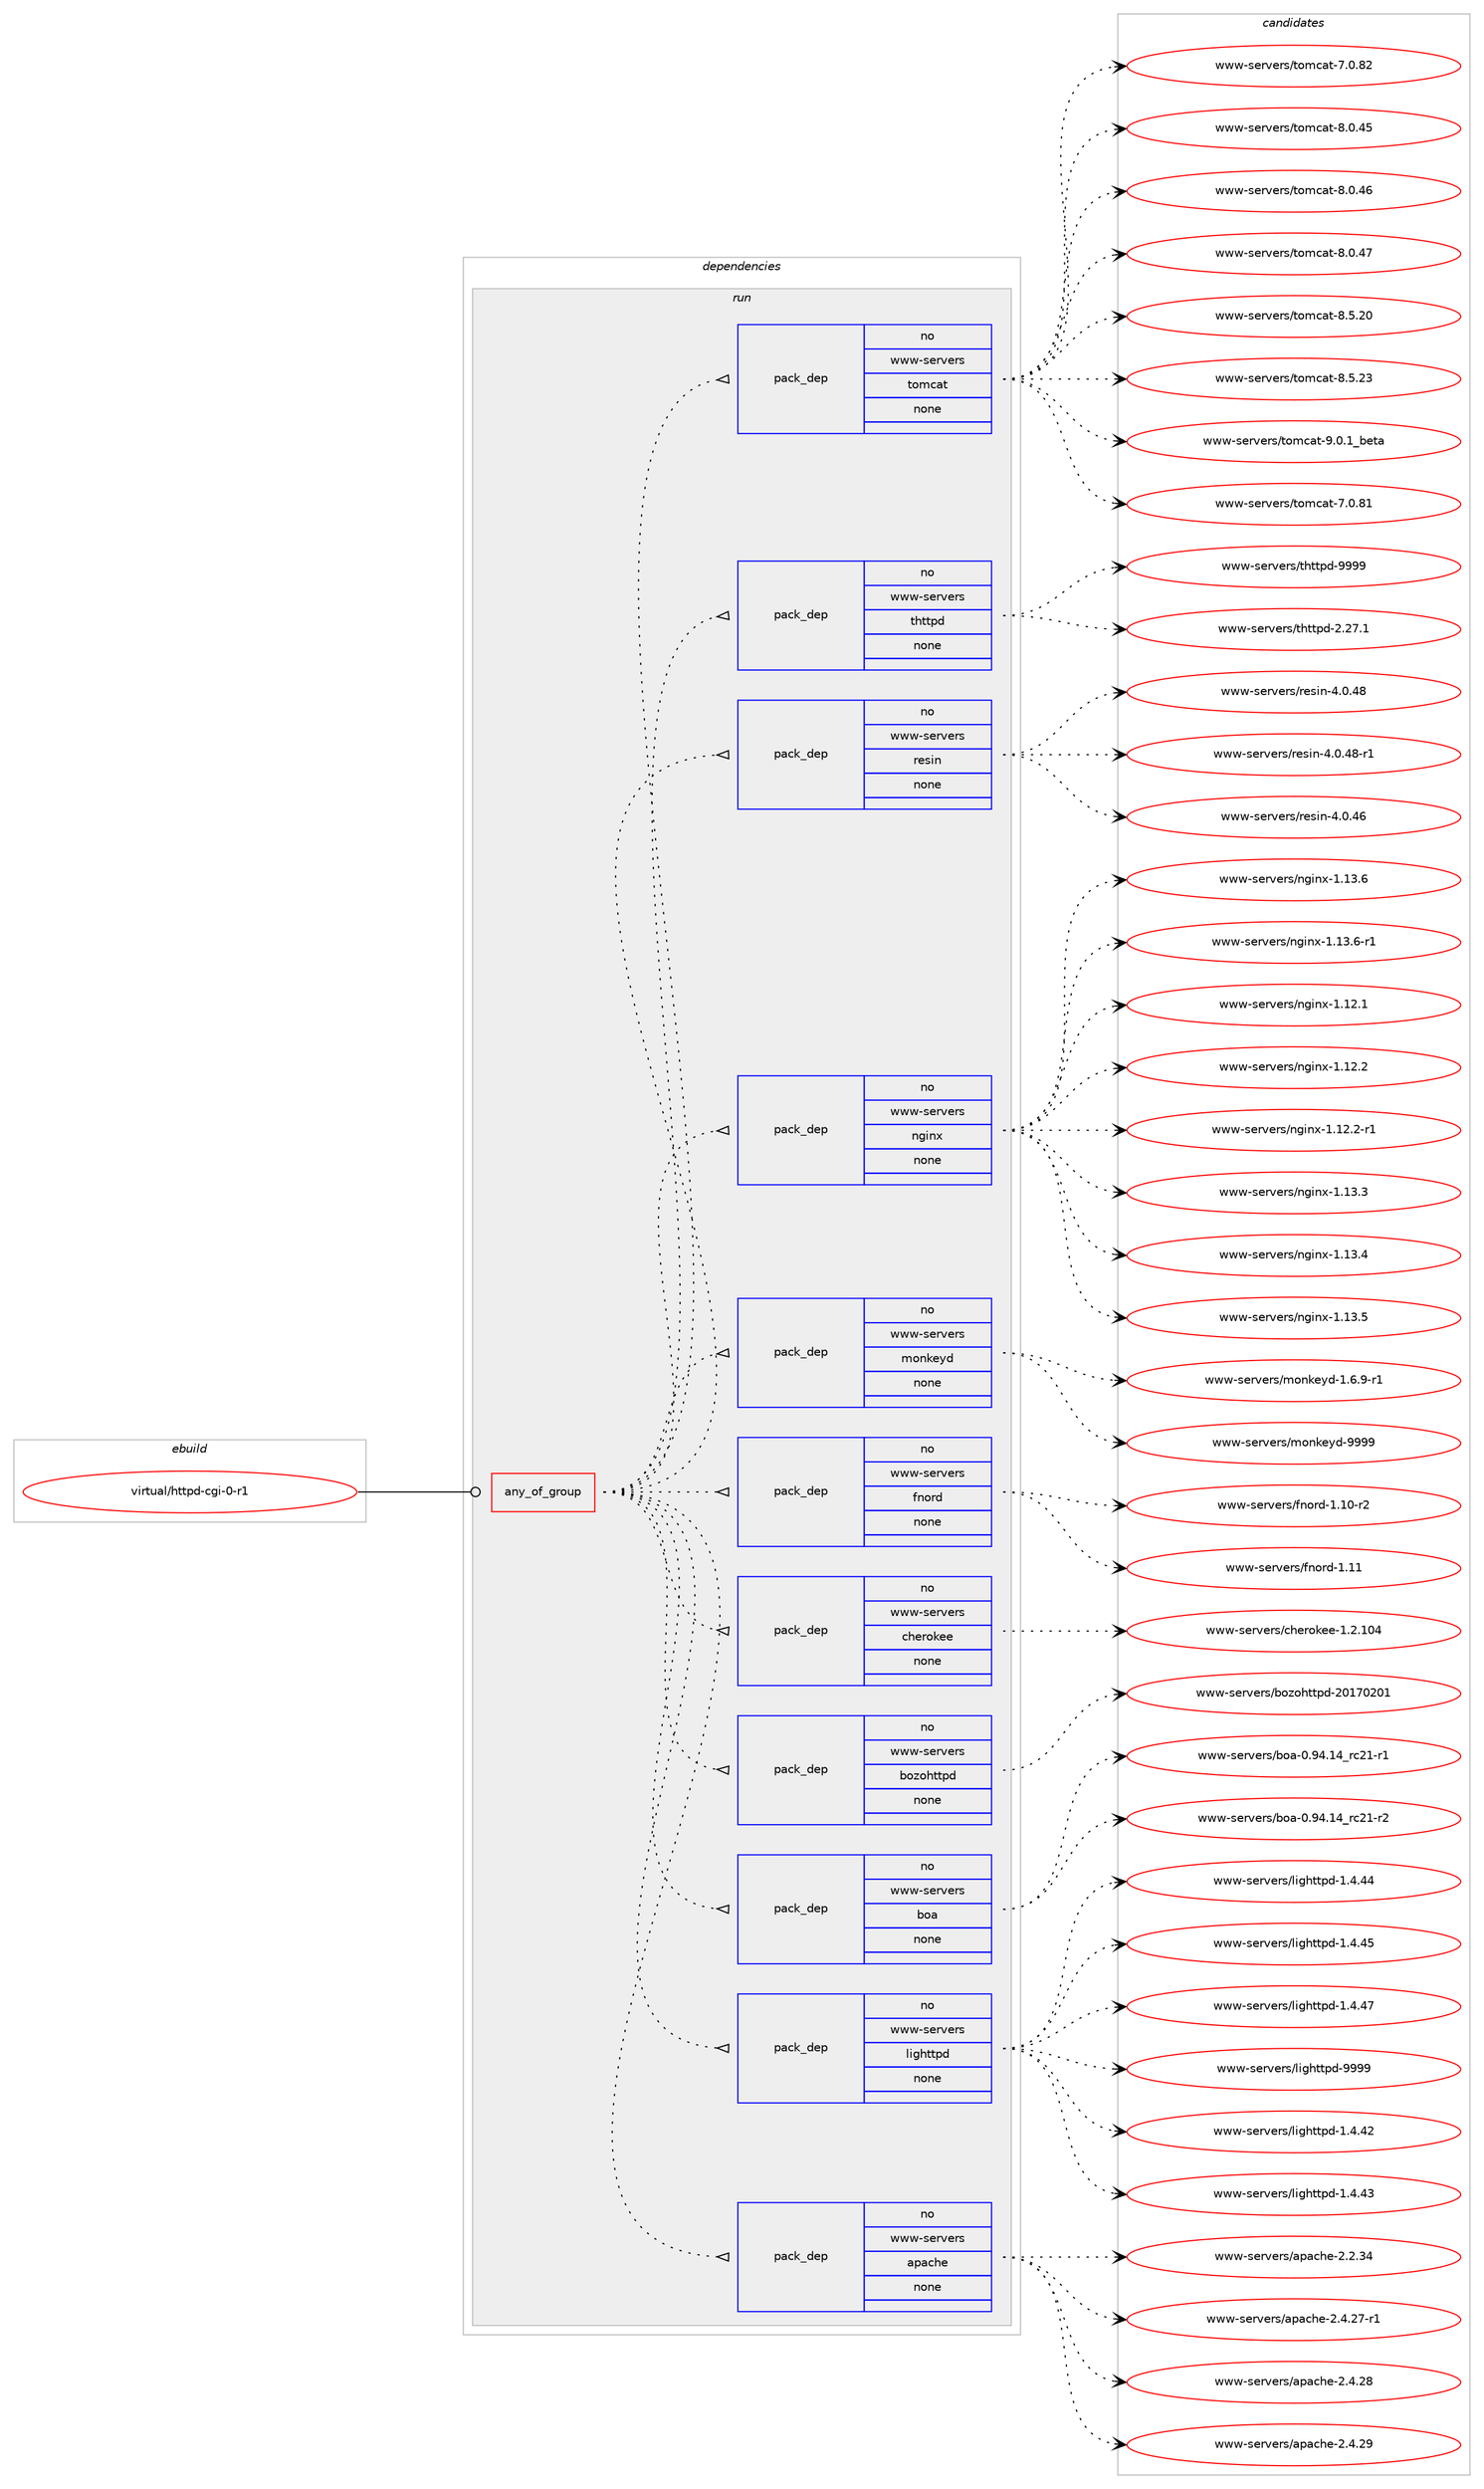 digraph prolog {

# *************
# Graph options
# *************

newrank=true;
concentrate=true;
compound=true;
graph [rankdir=LR,fontname=Helvetica,fontsize=10,ranksep=1.5];#, ranksep=2.5, nodesep=0.2];
edge  [arrowhead=vee];
node  [fontname=Helvetica,fontsize=10];

# **********
# The ebuild
# **********

subgraph cluster_leftcol {
color=gray;
rank=same;
label=<<i>ebuild</i>>;
id [label="virtual/httpd-cgi-0-r1", color=red, width=4, href="../virtual/httpd-cgi-0-r1.svg"];
}

# ****************
# The dependencies
# ****************

subgraph cluster_midcol {
color=gray;
label=<<i>dependencies</i>>;
subgraph cluster_compile {
fillcolor="#eeeeee";
style=filled;
label=<<i>compile</i>>;
}
subgraph cluster_compileandrun {
fillcolor="#eeeeee";
style=filled;
label=<<i>compile and run</i>>;
}
subgraph cluster_run {
fillcolor="#eeeeee";
style=filled;
label=<<i>run</i>>;
subgraph any8545 {
dependency497421 [label=<<TABLE BORDER="0" CELLBORDER="1" CELLSPACING="0" CELLPADDING="4"><TR><TD CELLPADDING="10">any_of_group</TD></TR></TABLE>>, shape=none, color=red];subgraph pack369704 {
dependency497422 [label=<<TABLE BORDER="0" CELLBORDER="1" CELLSPACING="0" CELLPADDING="4" WIDTH="220"><TR><TD ROWSPAN="6" CELLPADDING="30">pack_dep</TD></TR><TR><TD WIDTH="110">no</TD></TR><TR><TD>www-servers</TD></TR><TR><TD>apache</TD></TR><TR><TD>none</TD></TR><TR><TD></TD></TR></TABLE>>, shape=none, color=blue];
}
dependency497421:e -> dependency497422:w [weight=20,style="dotted",arrowhead="oinv"];
subgraph pack369705 {
dependency497423 [label=<<TABLE BORDER="0" CELLBORDER="1" CELLSPACING="0" CELLPADDING="4" WIDTH="220"><TR><TD ROWSPAN="6" CELLPADDING="30">pack_dep</TD></TR><TR><TD WIDTH="110">no</TD></TR><TR><TD>www-servers</TD></TR><TR><TD>lighttpd</TD></TR><TR><TD>none</TD></TR><TR><TD></TD></TR></TABLE>>, shape=none, color=blue];
}
dependency497421:e -> dependency497423:w [weight=20,style="dotted",arrowhead="oinv"];
subgraph pack369706 {
dependency497424 [label=<<TABLE BORDER="0" CELLBORDER="1" CELLSPACING="0" CELLPADDING="4" WIDTH="220"><TR><TD ROWSPAN="6" CELLPADDING="30">pack_dep</TD></TR><TR><TD WIDTH="110">no</TD></TR><TR><TD>www-servers</TD></TR><TR><TD>boa</TD></TR><TR><TD>none</TD></TR><TR><TD></TD></TR></TABLE>>, shape=none, color=blue];
}
dependency497421:e -> dependency497424:w [weight=20,style="dotted",arrowhead="oinv"];
subgraph pack369707 {
dependency497425 [label=<<TABLE BORDER="0" CELLBORDER="1" CELLSPACING="0" CELLPADDING="4" WIDTH="220"><TR><TD ROWSPAN="6" CELLPADDING="30">pack_dep</TD></TR><TR><TD WIDTH="110">no</TD></TR><TR><TD>www-servers</TD></TR><TR><TD>bozohttpd</TD></TR><TR><TD>none</TD></TR><TR><TD></TD></TR></TABLE>>, shape=none, color=blue];
}
dependency497421:e -> dependency497425:w [weight=20,style="dotted",arrowhead="oinv"];
subgraph pack369708 {
dependency497426 [label=<<TABLE BORDER="0" CELLBORDER="1" CELLSPACING="0" CELLPADDING="4" WIDTH="220"><TR><TD ROWSPAN="6" CELLPADDING="30">pack_dep</TD></TR><TR><TD WIDTH="110">no</TD></TR><TR><TD>www-servers</TD></TR><TR><TD>cherokee</TD></TR><TR><TD>none</TD></TR><TR><TD></TD></TR></TABLE>>, shape=none, color=blue];
}
dependency497421:e -> dependency497426:w [weight=20,style="dotted",arrowhead="oinv"];
subgraph pack369709 {
dependency497427 [label=<<TABLE BORDER="0" CELLBORDER="1" CELLSPACING="0" CELLPADDING="4" WIDTH="220"><TR><TD ROWSPAN="6" CELLPADDING="30">pack_dep</TD></TR><TR><TD WIDTH="110">no</TD></TR><TR><TD>www-servers</TD></TR><TR><TD>fnord</TD></TR><TR><TD>none</TD></TR><TR><TD></TD></TR></TABLE>>, shape=none, color=blue];
}
dependency497421:e -> dependency497427:w [weight=20,style="dotted",arrowhead="oinv"];
subgraph pack369710 {
dependency497428 [label=<<TABLE BORDER="0" CELLBORDER="1" CELLSPACING="0" CELLPADDING="4" WIDTH="220"><TR><TD ROWSPAN="6" CELLPADDING="30">pack_dep</TD></TR><TR><TD WIDTH="110">no</TD></TR><TR><TD>www-servers</TD></TR><TR><TD>monkeyd</TD></TR><TR><TD>none</TD></TR><TR><TD></TD></TR></TABLE>>, shape=none, color=blue];
}
dependency497421:e -> dependency497428:w [weight=20,style="dotted",arrowhead="oinv"];
subgraph pack369711 {
dependency497429 [label=<<TABLE BORDER="0" CELLBORDER="1" CELLSPACING="0" CELLPADDING="4" WIDTH="220"><TR><TD ROWSPAN="6" CELLPADDING="30">pack_dep</TD></TR><TR><TD WIDTH="110">no</TD></TR><TR><TD>www-servers</TD></TR><TR><TD>nginx</TD></TR><TR><TD>none</TD></TR><TR><TD></TD></TR></TABLE>>, shape=none, color=blue];
}
dependency497421:e -> dependency497429:w [weight=20,style="dotted",arrowhead="oinv"];
subgraph pack369712 {
dependency497430 [label=<<TABLE BORDER="0" CELLBORDER="1" CELLSPACING="0" CELLPADDING="4" WIDTH="220"><TR><TD ROWSPAN="6" CELLPADDING="30">pack_dep</TD></TR><TR><TD WIDTH="110">no</TD></TR><TR><TD>www-servers</TD></TR><TR><TD>resin</TD></TR><TR><TD>none</TD></TR><TR><TD></TD></TR></TABLE>>, shape=none, color=blue];
}
dependency497421:e -> dependency497430:w [weight=20,style="dotted",arrowhead="oinv"];
subgraph pack369713 {
dependency497431 [label=<<TABLE BORDER="0" CELLBORDER="1" CELLSPACING="0" CELLPADDING="4" WIDTH="220"><TR><TD ROWSPAN="6" CELLPADDING="30">pack_dep</TD></TR><TR><TD WIDTH="110">no</TD></TR><TR><TD>www-servers</TD></TR><TR><TD>thttpd</TD></TR><TR><TD>none</TD></TR><TR><TD></TD></TR></TABLE>>, shape=none, color=blue];
}
dependency497421:e -> dependency497431:w [weight=20,style="dotted",arrowhead="oinv"];
subgraph pack369714 {
dependency497432 [label=<<TABLE BORDER="0" CELLBORDER="1" CELLSPACING="0" CELLPADDING="4" WIDTH="220"><TR><TD ROWSPAN="6" CELLPADDING="30">pack_dep</TD></TR><TR><TD WIDTH="110">no</TD></TR><TR><TD>www-servers</TD></TR><TR><TD>tomcat</TD></TR><TR><TD>none</TD></TR><TR><TD></TD></TR></TABLE>>, shape=none, color=blue];
}
dependency497421:e -> dependency497432:w [weight=20,style="dotted",arrowhead="oinv"];
}
id:e -> dependency497421:w [weight=20,style="solid",arrowhead="odot"];
}
}

# **************
# The candidates
# **************

subgraph cluster_choices {
rank=same;
color=gray;
label=<<i>candidates</i>>;

subgraph choice369704 {
color=black;
nodesep=1;
choice119119119451151011141181011141154797112979910410145504650465152 [label="www-servers/apache-2.2.34", color=red, width=4,href="../www-servers/apache-2.2.34.svg"];
choice1191191194511510111411810111411547971129799104101455046524650554511449 [label="www-servers/apache-2.4.27-r1", color=red, width=4,href="../www-servers/apache-2.4.27-r1.svg"];
choice119119119451151011141181011141154797112979910410145504652465056 [label="www-servers/apache-2.4.28", color=red, width=4,href="../www-servers/apache-2.4.28.svg"];
choice119119119451151011141181011141154797112979910410145504652465057 [label="www-servers/apache-2.4.29", color=red, width=4,href="../www-servers/apache-2.4.29.svg"];
dependency497422:e -> choice119119119451151011141181011141154797112979910410145504650465152:w [style=dotted,weight="100"];
dependency497422:e -> choice1191191194511510111411810111411547971129799104101455046524650554511449:w [style=dotted,weight="100"];
dependency497422:e -> choice119119119451151011141181011141154797112979910410145504652465056:w [style=dotted,weight="100"];
dependency497422:e -> choice119119119451151011141181011141154797112979910410145504652465057:w [style=dotted,weight="100"];
}
subgraph choice369705 {
color=black;
nodesep=1;
choice119119119451151011141181011141154710810510310411611611210045494652465250 [label="www-servers/lighttpd-1.4.42", color=red, width=4,href="../www-servers/lighttpd-1.4.42.svg"];
choice119119119451151011141181011141154710810510310411611611210045494652465251 [label="www-servers/lighttpd-1.4.43", color=red, width=4,href="../www-servers/lighttpd-1.4.43.svg"];
choice119119119451151011141181011141154710810510310411611611210045494652465252 [label="www-servers/lighttpd-1.4.44", color=red, width=4,href="../www-servers/lighttpd-1.4.44.svg"];
choice119119119451151011141181011141154710810510310411611611210045494652465253 [label="www-servers/lighttpd-1.4.45", color=red, width=4,href="../www-servers/lighttpd-1.4.45.svg"];
choice119119119451151011141181011141154710810510310411611611210045494652465255 [label="www-servers/lighttpd-1.4.47", color=red, width=4,href="../www-servers/lighttpd-1.4.47.svg"];
choice11911911945115101114118101114115471081051031041161161121004557575757 [label="www-servers/lighttpd-9999", color=red, width=4,href="../www-servers/lighttpd-9999.svg"];
dependency497423:e -> choice119119119451151011141181011141154710810510310411611611210045494652465250:w [style=dotted,weight="100"];
dependency497423:e -> choice119119119451151011141181011141154710810510310411611611210045494652465251:w [style=dotted,weight="100"];
dependency497423:e -> choice119119119451151011141181011141154710810510310411611611210045494652465252:w [style=dotted,weight="100"];
dependency497423:e -> choice119119119451151011141181011141154710810510310411611611210045494652465253:w [style=dotted,weight="100"];
dependency497423:e -> choice119119119451151011141181011141154710810510310411611611210045494652465255:w [style=dotted,weight="100"];
dependency497423:e -> choice11911911945115101114118101114115471081051031041161161121004557575757:w [style=dotted,weight="100"];
}
subgraph choice369706 {
color=black;
nodesep=1;
choice119119119451151011141181011141154798111974548465752464952951149950494511449 [label="www-servers/boa-0.94.14_rc21-r1", color=red, width=4,href="../www-servers/boa-0.94.14_rc21-r1.svg"];
choice119119119451151011141181011141154798111974548465752464952951149950494511450 [label="www-servers/boa-0.94.14_rc21-r2", color=red, width=4,href="../www-servers/boa-0.94.14_rc21-r2.svg"];
dependency497424:e -> choice119119119451151011141181011141154798111974548465752464952951149950494511449:w [style=dotted,weight="100"];
dependency497424:e -> choice119119119451151011141181011141154798111974548465752464952951149950494511450:w [style=dotted,weight="100"];
}
subgraph choice369707 {
color=black;
nodesep=1;
choice119119119451151011141181011141154798111122111104116116112100455048495548504849 [label="www-servers/bozohttpd-20170201", color=red, width=4,href="../www-servers/bozohttpd-20170201.svg"];
dependency497425:e -> choice119119119451151011141181011141154798111122111104116116112100455048495548504849:w [style=dotted,weight="100"];
}
subgraph choice369708 {
color=black;
nodesep=1;
choice1191191194511510111411810111411547991041011141111071011014549465046494852 [label="www-servers/cherokee-1.2.104", color=red, width=4,href="../www-servers/cherokee-1.2.104.svg"];
dependency497426:e -> choice1191191194511510111411810111411547991041011141111071011014549465046494852:w [style=dotted,weight="100"];
}
subgraph choice369709 {
color=black;
nodesep=1;
choice119119119451151011141181011141154710211011111410045494649484511450 [label="www-servers/fnord-1.10-r2", color=red, width=4,href="../www-servers/fnord-1.10-r2.svg"];
choice11911911945115101114118101114115471021101111141004549464949 [label="www-servers/fnord-1.11", color=red, width=4,href="../www-servers/fnord-1.11.svg"];
dependency497427:e -> choice119119119451151011141181011141154710211011111410045494649484511450:w [style=dotted,weight="100"];
dependency497427:e -> choice11911911945115101114118101114115471021101111141004549464949:w [style=dotted,weight="100"];
}
subgraph choice369710 {
color=black;
nodesep=1;
choice11911911945115101114118101114115471091111101071011211004549465446574511449 [label="www-servers/monkeyd-1.6.9-r1", color=red, width=4,href="../www-servers/monkeyd-1.6.9-r1.svg"];
choice11911911945115101114118101114115471091111101071011211004557575757 [label="www-servers/monkeyd-9999", color=red, width=4,href="../www-servers/monkeyd-9999.svg"];
dependency497428:e -> choice11911911945115101114118101114115471091111101071011211004549465446574511449:w [style=dotted,weight="100"];
dependency497428:e -> choice11911911945115101114118101114115471091111101071011211004557575757:w [style=dotted,weight="100"];
}
subgraph choice369711 {
color=black;
nodesep=1;
choice119119119451151011141181011141154711010310511012045494649504649 [label="www-servers/nginx-1.12.1", color=red, width=4,href="../www-servers/nginx-1.12.1.svg"];
choice119119119451151011141181011141154711010310511012045494649504650 [label="www-servers/nginx-1.12.2", color=red, width=4,href="../www-servers/nginx-1.12.2.svg"];
choice1191191194511510111411810111411547110103105110120454946495046504511449 [label="www-servers/nginx-1.12.2-r1", color=red, width=4,href="../www-servers/nginx-1.12.2-r1.svg"];
choice119119119451151011141181011141154711010310511012045494649514651 [label="www-servers/nginx-1.13.3", color=red, width=4,href="../www-servers/nginx-1.13.3.svg"];
choice119119119451151011141181011141154711010310511012045494649514652 [label="www-servers/nginx-1.13.4", color=red, width=4,href="../www-servers/nginx-1.13.4.svg"];
choice119119119451151011141181011141154711010310511012045494649514653 [label="www-servers/nginx-1.13.5", color=red, width=4,href="../www-servers/nginx-1.13.5.svg"];
choice119119119451151011141181011141154711010310511012045494649514654 [label="www-servers/nginx-1.13.6", color=red, width=4,href="../www-servers/nginx-1.13.6.svg"];
choice1191191194511510111411810111411547110103105110120454946495146544511449 [label="www-servers/nginx-1.13.6-r1", color=red, width=4,href="../www-servers/nginx-1.13.6-r1.svg"];
dependency497429:e -> choice119119119451151011141181011141154711010310511012045494649504649:w [style=dotted,weight="100"];
dependency497429:e -> choice119119119451151011141181011141154711010310511012045494649504650:w [style=dotted,weight="100"];
dependency497429:e -> choice1191191194511510111411810111411547110103105110120454946495046504511449:w [style=dotted,weight="100"];
dependency497429:e -> choice119119119451151011141181011141154711010310511012045494649514651:w [style=dotted,weight="100"];
dependency497429:e -> choice119119119451151011141181011141154711010310511012045494649514652:w [style=dotted,weight="100"];
dependency497429:e -> choice119119119451151011141181011141154711010310511012045494649514653:w [style=dotted,weight="100"];
dependency497429:e -> choice119119119451151011141181011141154711010310511012045494649514654:w [style=dotted,weight="100"];
dependency497429:e -> choice1191191194511510111411810111411547110103105110120454946495146544511449:w [style=dotted,weight="100"];
}
subgraph choice369712 {
color=black;
nodesep=1;
choice119119119451151011141181011141154711410111510511045524648465254 [label="www-servers/resin-4.0.46", color=red, width=4,href="../www-servers/resin-4.0.46.svg"];
choice119119119451151011141181011141154711410111510511045524648465256 [label="www-servers/resin-4.0.48", color=red, width=4,href="../www-servers/resin-4.0.48.svg"];
choice1191191194511510111411810111411547114101115105110455246484652564511449 [label="www-servers/resin-4.0.48-r1", color=red, width=4,href="../www-servers/resin-4.0.48-r1.svg"];
dependency497430:e -> choice119119119451151011141181011141154711410111510511045524648465254:w [style=dotted,weight="100"];
dependency497430:e -> choice119119119451151011141181011141154711410111510511045524648465256:w [style=dotted,weight="100"];
dependency497430:e -> choice1191191194511510111411810111411547114101115105110455246484652564511449:w [style=dotted,weight="100"];
}
subgraph choice369713 {
color=black;
nodesep=1;
choice119119119451151011141181011141154711610411611611210045504650554649 [label="www-servers/thttpd-2.27.1", color=red, width=4,href="../www-servers/thttpd-2.27.1.svg"];
choice11911911945115101114118101114115471161041161161121004557575757 [label="www-servers/thttpd-9999", color=red, width=4,href="../www-servers/thttpd-9999.svg"];
dependency497431:e -> choice119119119451151011141181011141154711610411611611210045504650554649:w [style=dotted,weight="100"];
dependency497431:e -> choice11911911945115101114118101114115471161041161161121004557575757:w [style=dotted,weight="100"];
}
subgraph choice369714 {
color=black;
nodesep=1;
choice1191191194511510111411810111411547116111109999711645554648465649 [label="www-servers/tomcat-7.0.81", color=red, width=4,href="../www-servers/tomcat-7.0.81.svg"];
choice1191191194511510111411810111411547116111109999711645554648465650 [label="www-servers/tomcat-7.0.82", color=red, width=4,href="../www-servers/tomcat-7.0.82.svg"];
choice1191191194511510111411810111411547116111109999711645564648465253 [label="www-servers/tomcat-8.0.45", color=red, width=4,href="../www-servers/tomcat-8.0.45.svg"];
choice1191191194511510111411810111411547116111109999711645564648465254 [label="www-servers/tomcat-8.0.46", color=red, width=4,href="../www-servers/tomcat-8.0.46.svg"];
choice1191191194511510111411810111411547116111109999711645564648465255 [label="www-servers/tomcat-8.0.47", color=red, width=4,href="../www-servers/tomcat-8.0.47.svg"];
choice1191191194511510111411810111411547116111109999711645564653465048 [label="www-servers/tomcat-8.5.20", color=red, width=4,href="../www-servers/tomcat-8.5.20.svg"];
choice1191191194511510111411810111411547116111109999711645564653465051 [label="www-servers/tomcat-8.5.23", color=red, width=4,href="../www-servers/tomcat-8.5.23.svg"];
choice11911911945115101114118101114115471161111099997116455746484649959810111697 [label="www-servers/tomcat-9.0.1_beta", color=red, width=4,href="../www-servers/tomcat-9.0.1_beta.svg"];
dependency497432:e -> choice1191191194511510111411810111411547116111109999711645554648465649:w [style=dotted,weight="100"];
dependency497432:e -> choice1191191194511510111411810111411547116111109999711645554648465650:w [style=dotted,weight="100"];
dependency497432:e -> choice1191191194511510111411810111411547116111109999711645564648465253:w [style=dotted,weight="100"];
dependency497432:e -> choice1191191194511510111411810111411547116111109999711645564648465254:w [style=dotted,weight="100"];
dependency497432:e -> choice1191191194511510111411810111411547116111109999711645564648465255:w [style=dotted,weight="100"];
dependency497432:e -> choice1191191194511510111411810111411547116111109999711645564653465048:w [style=dotted,weight="100"];
dependency497432:e -> choice1191191194511510111411810111411547116111109999711645564653465051:w [style=dotted,weight="100"];
dependency497432:e -> choice11911911945115101114118101114115471161111099997116455746484649959810111697:w [style=dotted,weight="100"];
}
}

}
